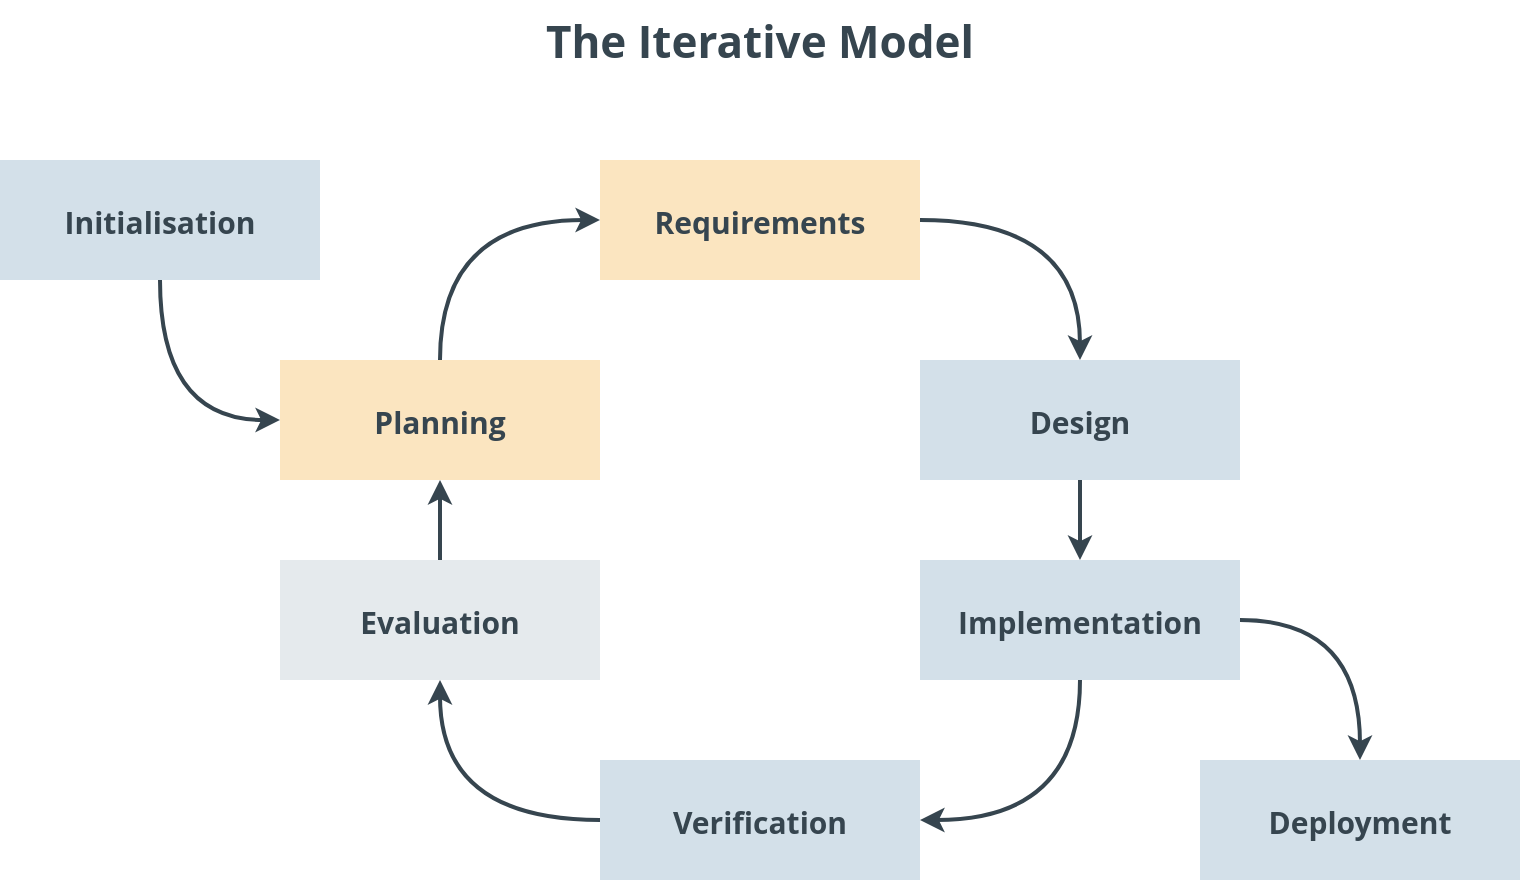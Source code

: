 <mxfile version="17.3.0" type="google"><diagram id="-TkZ1p80awjnaj_UvVfZ" name="Page-1"><mxGraphModel grid="1" page="1" gridSize="10" guides="1" tooltips="1" connect="1" arrows="1" fold="1" pageScale="1" pageWidth="827" pageHeight="1169" math="0" shadow="0"><root><mxCell id="0"/><mxCell id="1" parent="0"/><mxCell id="xp-tbhqIAUgUtuOnGsi5-1" style="edgeStyle=orthogonalEdgeStyle;orthogonalLoop=1;jettySize=auto;html=1;exitX=0.5;exitY=1;exitDx=0;exitDy=0;entryX=0;entryY=0.5;entryDx=0;entryDy=0;fontSize=15;fontColor=#36454F;curved=1;strokeWidth=2;strokeColor=#36454F;" edge="1" parent="1" source="xp-tbhqIAUgUtuOnGsi5-2" target="xp-tbhqIAUgUtuOnGsi5-4"><mxGeometry relative="1" as="geometry"/></mxCell><mxCell id="xp-tbhqIAUgUtuOnGsi5-2" value="Initialisation" style="rounded=0;whiteSpace=wrap;html=1;fontSize=15;glass=0;strokeWidth=1;shadow=0;sketch=0;strokeColor=none;fillColor=#D3E0E9;fontColor=#36454F;fontFamily=Open Sans;fontSource=https%3A%2F%2Ffonts.googleapis.com%2Fcss%3Ffamily%3DOpen%2BSans;fontStyle=1" vertex="1" parent="1"><mxGeometry x="-180" y="200" width="160" height="60" as="geometry"/></mxCell><mxCell id="xp-tbhqIAUgUtuOnGsi5-3" value="Requirements" style="rounded=0;whiteSpace=wrap;html=1;fontSize=15;glass=0;strokeWidth=1;shadow=0;sketch=0;strokeColor=none;fillColor=#FBE5C0;fontColor=#36454F;fontFamily=Open Sans;fontSource=https%3A%2F%2Ffonts.googleapis.com%2Fcss%3Ffamily%3DOpen%2BSans;fontStyle=1" vertex="1" parent="1"><mxGeometry x="120" y="200" width="160" height="60" as="geometry"/></mxCell><mxCell id="xp-tbhqIAUgUtuOnGsi5-4" value="Planning" style="rounded=0;whiteSpace=wrap;html=1;fontSize=15;glass=0;strokeWidth=1;shadow=0;sketch=0;strokeColor=none;fillColor=#FBE5C0;fontColor=#36454F;fontFamily=Open Sans;fontSource=https%3A%2F%2Ffonts.googleapis.com%2Fcss%3Ffamily%3DOpen%2BSans;fontStyle=1" vertex="1" parent="1"><mxGeometry x="-40" y="300" width="160" height="60" as="geometry"/></mxCell><mxCell id="xp-tbhqIAUgUtuOnGsi5-5" value="Design" style="rounded=0;whiteSpace=wrap;html=1;fontSize=15;glass=0;strokeWidth=1;shadow=0;sketch=0;strokeColor=none;fillColor=#D3E0E9;fontColor=#36454F;fontFamily=Open Sans;fontSource=https%3A%2F%2Ffonts.googleapis.com%2Fcss%3Ffamily%3DOpen%2BSans;fontStyle=1" vertex="1" parent="1"><mxGeometry x="280" y="300" width="160" height="60" as="geometry"/></mxCell><mxCell id="xp-tbhqIAUgUtuOnGsi5-6" value="Verification" style="rounded=0;whiteSpace=wrap;html=1;fontSize=15;glass=0;strokeWidth=1;shadow=0;sketch=0;strokeColor=none;fillColor=#D3E0E9;fontColor=#36454F;fontFamily=Open Sans;fontSource=https%3A%2F%2Ffonts.googleapis.com%2Fcss%3Ffamily%3DOpen%2BSans;fontStyle=1" vertex="1" parent="1"><mxGeometry x="120" y="500" width="160" height="60" as="geometry"/></mxCell><mxCell id="xp-tbhqIAUgUtuOnGsi5-7" style="edgeStyle=orthogonalEdgeStyle;orthogonalLoop=1;jettySize=auto;html=1;exitX=1;exitY=0.5;exitDx=0;exitDy=0;entryX=0.5;entryY=0;entryDx=0;entryDy=0;fontSize=15;fontColor=#36454F;strokeWidth=2;strokeColor=#36454F;curved=1;" edge="1" parent="1" source="xp-tbhqIAUgUtuOnGsi5-3" target="xp-tbhqIAUgUtuOnGsi5-5"><mxGeometry relative="1" as="geometry"><mxPoint x="400" y="220" as="sourcePoint"/><mxPoint x="439.92" y="260" as="targetPoint"/></mxGeometry></mxCell><mxCell id="xp-tbhqIAUgUtuOnGsi5-8" style="edgeStyle=orthogonalEdgeStyle;orthogonalLoop=1;jettySize=auto;html=1;exitX=0.5;exitY=1;exitDx=0;exitDy=0;entryX=0.5;entryY=0;entryDx=0;entryDy=0;fontSize=15;fontColor=#36454F;curved=1;strokeWidth=2;strokeColor=#36454F;" edge="1" parent="1" source="xp-tbhqIAUgUtuOnGsi5-5" target="xp-tbhqIAUgUtuOnGsi5-28"><mxGeometry relative="1" as="geometry"><mxPoint x="480" y="280" as="sourcePoint"/><mxPoint x="519.92" y="320" as="targetPoint"/></mxGeometry></mxCell><mxCell id="xp-tbhqIAUgUtuOnGsi5-9" style="edgeStyle=orthogonalEdgeStyle;orthogonalLoop=1;jettySize=auto;html=1;exitX=1;exitY=0.5;exitDx=0;exitDy=0;entryX=0.5;entryY=0;entryDx=0;entryDy=0;fontSize=15;fontColor=#36454F;curved=1;strokeWidth=2;strokeColor=#36454F;" edge="1" parent="1" source="xp-tbhqIAUgUtuOnGsi5-28" target="xp-tbhqIAUgUtuOnGsi5-11"><mxGeometry relative="1" as="geometry"><mxPoint x="560" y="340" as="sourcePoint"/><mxPoint x="599.92" y="380" as="targetPoint"/></mxGeometry></mxCell><mxCell id="xp-tbhqIAUgUtuOnGsi5-10" value="The Iterative Model" style="rounded=0;whiteSpace=wrap;html=1;fontSize=22;glass=0;strokeWidth=1;shadow=0;sketch=0;strokeColor=none;fillColor=none;fontColor=#36454F;fontFamily=Open Sans;fontSource=https%3A%2F%2Ffonts.googleapis.com%2Fcss%3Ffamily%3DOpen%2BSans;fontStyle=1" vertex="1" parent="1"><mxGeometry x="80" y="120" width="240" height="40" as="geometry"/></mxCell><mxCell id="xp-tbhqIAUgUtuOnGsi5-11" value="Deployment" style="rounded=0;whiteSpace=wrap;html=1;fontSize=15;glass=0;strokeWidth=1;shadow=0;sketch=0;strokeColor=none;fillColor=#D3E0E9;fontColor=#36454F;fontFamily=Open Sans;fontSource=https%3A%2F%2Ffonts.googleapis.com%2Fcss%3Ffamily%3DOpen%2BSans;fontStyle=1" vertex="1" parent="1"><mxGeometry x="420" y="500" width="160" height="60" as="geometry"/></mxCell><mxCell id="xp-tbhqIAUgUtuOnGsi5-15" style="edgeStyle=orthogonalEdgeStyle;orthogonalLoop=1;jettySize=auto;html=1;exitX=0;exitY=0.5;exitDx=0;exitDy=0;entryX=0.5;entryY=1;entryDx=0;entryDy=0;fontSize=15;fontColor=#36454F;curved=1;strokeWidth=2;strokeColor=#36454F;" edge="1" parent="1" source="xp-tbhqIAUgUtuOnGsi5-6" target="xp-tbhqIAUgUtuOnGsi5-27"><mxGeometry relative="1" as="geometry"><mxPoint x="390" y="370" as="sourcePoint"/><mxPoint x="330" y="430" as="targetPoint"/></mxGeometry></mxCell><mxCell id="xp-tbhqIAUgUtuOnGsi5-16" style="edgeStyle=orthogonalEdgeStyle;orthogonalLoop=1;jettySize=auto;html=1;exitX=0.5;exitY=0;exitDx=0;exitDy=0;entryX=0;entryY=0.5;entryDx=0;entryDy=0;fontSize=15;fontColor=#36454F;curved=1;strokeWidth=2;strokeColor=#36454F;" edge="1" parent="1" source="xp-tbhqIAUgUtuOnGsi5-4" target="xp-tbhqIAUgUtuOnGsi5-3"><mxGeometry relative="1" as="geometry"><mxPoint x="90" y="430" as="sourcePoint"/><mxPoint x="30" y="370" as="targetPoint"/></mxGeometry></mxCell><mxCell id="xp-tbhqIAUgUtuOnGsi5-27" value="Evaluation" style="rounded=0;whiteSpace=wrap;html=1;fontSize=15;glass=0;strokeWidth=1;shadow=0;sketch=0;strokeColor=none;fillColor=#E5EAED;fontColor=#36454F;fontFamily=Open Sans;fontSource=https%3A%2F%2Ffonts.googleapis.com%2Fcss%3Ffamily%3DOpen%2BSans;fontStyle=1" vertex="1" parent="1"><mxGeometry x="-40" y="400" width="160" height="60" as="geometry"/></mxCell><mxCell id="xp-tbhqIAUgUtuOnGsi5-28" value="Implementation" style="rounded=0;whiteSpace=wrap;html=1;fontSize=15;glass=0;strokeWidth=1;shadow=0;sketch=0;strokeColor=none;fillColor=#D3E0E9;fontColor=#36454F;fontFamily=Open Sans;fontSource=https%3A%2F%2Ffonts.googleapis.com%2Fcss%3Ffamily%3DOpen%2BSans;fontStyle=1" vertex="1" parent="1"><mxGeometry x="280" y="400" width="160" height="60" as="geometry"/></mxCell><mxCell id="xp-tbhqIAUgUtuOnGsi5-30" style="edgeStyle=orthogonalEdgeStyle;orthogonalLoop=1;jettySize=auto;html=1;exitX=0.5;exitY=1;exitDx=0;exitDy=0;entryX=1;entryY=0.5;entryDx=0;entryDy=0;fontSize=15;fontColor=#36454F;curved=1;strokeWidth=2;strokeColor=#36454F;" edge="1" parent="1" source="xp-tbhqIAUgUtuOnGsi5-28" target="xp-tbhqIAUgUtuOnGsi5-6"><mxGeometry relative="1" as="geometry"><mxPoint x="370" y="370" as="sourcePoint"/><mxPoint x="370" y="410" as="targetPoint"/></mxGeometry></mxCell><mxCell id="xp-tbhqIAUgUtuOnGsi5-32" style="edgeStyle=orthogonalEdgeStyle;orthogonalLoop=1;jettySize=auto;html=1;exitX=0.5;exitY=0;exitDx=0;exitDy=0;entryX=0.5;entryY=1;entryDx=0;entryDy=0;fontSize=15;fontColor=#36454F;curved=1;strokeWidth=2;strokeColor=#36454F;" edge="1" parent="1" source="xp-tbhqIAUgUtuOnGsi5-27" target="xp-tbhqIAUgUtuOnGsi5-4"><mxGeometry relative="1" as="geometry"><mxPoint x="370" y="370" as="sourcePoint"/><mxPoint x="370" y="410" as="targetPoint"/></mxGeometry></mxCell></root></mxGraphModel></diagram></mxfile>